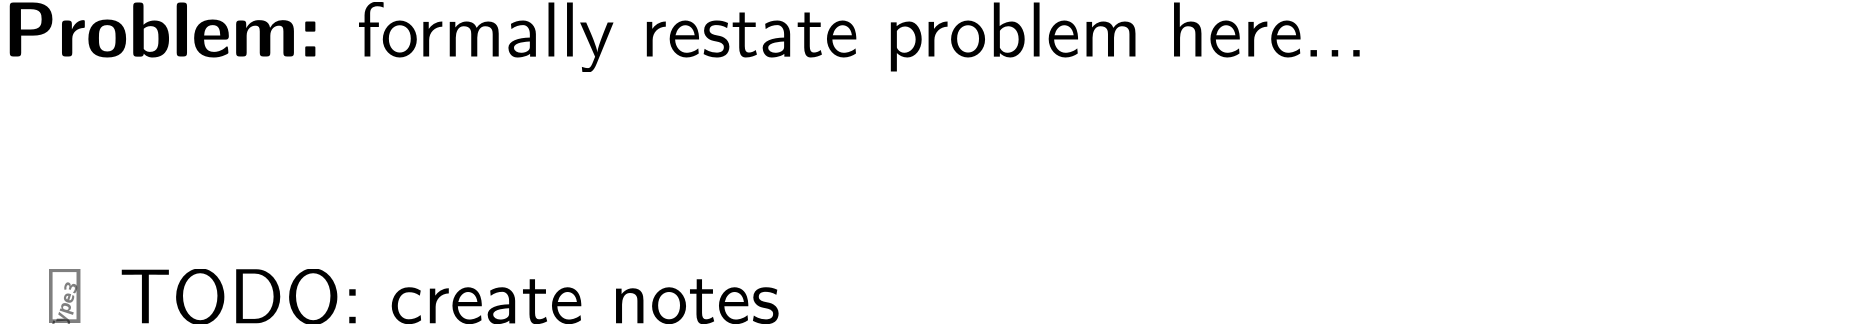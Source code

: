 <?xml version="1.0"?>
<!DOCTYPE ipe SYSTEM "ipe.dtd">
<ipe version="70212" creator="Ipe 7.2.07">
<info created="D:20190409094512" modified="D:20200416174856"/>
<preamble>\usepackage{amsmath,amssymb}</preamble>
<ipestyle name="presentation">
<symbol name="arrow/arc(spx)">
<path stroke="sym-stroke" fill="sym-stroke" pen="sym-pen">
0 0 m
-1 0.333 l
-1 -0.333 l
h
</path>
</symbol>
<symbol name="arrow/farc(spx)">
<path stroke="sym-stroke" fill="white" pen="sym-pen">
0 0 m
-1 0.333 l
-1 -0.333 l
h
</path>
</symbol>
<symbol name="mark/circle(sx)" transformations="translations">
<path fill="sym-stroke">
0.6 0 0 0.6 0 0 e
0.4 0 0 0.4 0 0 e
</path>
</symbol>
<symbol name="mark/disk(sx)" transformations="translations">
<path fill="sym-stroke">
0.6 0 0 0.6 0 0 e
</path>
</symbol>
<symbol name="mark/fdisk(sfx)" transformations="translations">
<group>
<path fill="sym-fill">
0.5 0 0 0.5 0 0 e
</path>
<path fill="sym-stroke" fillrule="eofill">
0.6 0 0 0.6 0 0 e
0.4 0 0 0.4 0 0 e
</path>
</group>
</symbol>
<symbol name="mark/box(sx)" transformations="translations">
<path fill="sym-stroke" fillrule="eofill">
-0.6 -0.6 m
0.6 -0.6 l
0.6 0.6 l
-0.6 0.6 l
h
-0.4 -0.4 m
0.4 -0.4 l
0.4 0.4 l
-0.4 0.4 l
h
</path>
</symbol>
<symbol name="mark/square(sx)" transformations="translations">
<path fill="sym-stroke">
-0.6 -0.6 m
0.6 -0.6 l
0.6 0.6 l
-0.6 0.6 l
h
</path>
</symbol>
<symbol name="mark/fsquare(sfx)" transformations="translations">
<group>
<path fill="sym-fill">
-0.5 -0.5 m
0.5 -0.5 l
0.5 0.5 l
-0.5 0.5 l
h
</path>
<path fill="sym-stroke" fillrule="eofill">
-0.6 -0.6 m
0.6 -0.6 l
0.6 0.6 l
-0.6 0.6 l
h
-0.4 -0.4 m
0.4 -0.4 l
0.4 0.4 l
-0.4 0.4 l
h
</path>
</group>
</symbol>
<symbol name="mark/cross(sx)" transformations="translations">
<group>
<path fill="sym-stroke">
-0.43 -0.57 m
0.57 0.43 l
0.43 0.57 l
-0.57 -0.43 l
h
</path>
<path fill="sym-stroke">
-0.43 0.57 m
0.57 -0.43 l
0.43 -0.57 l
-0.57 0.43 l
h
</path>
</group>
</symbol>
<symbol name="arrow/fnormal(spx)">
<path stroke="sym-stroke" fill="white" pen="sym-pen">
0 0 m
-1 0.333 l
-1 -0.333 l
h
</path>
</symbol>
<symbol name="arrow/pointed(spx)">
<path stroke="sym-stroke" fill="sym-stroke" pen="sym-pen">
0 0 m
-1 0.333 l
-0.8 0 l
-1 -0.333 l
h
</path>
</symbol>
<symbol name="arrow/fpointed(spx)">
<path stroke="sym-stroke" fill="white" pen="sym-pen">
0 0 m
-1 0.333 l
-0.8 0 l
-1 -0.333 l
h
</path>
</symbol>
<symbol name="arrow/linear(spx)">
<path stroke="sym-stroke" pen="sym-pen">
-1 0.333 m
0 0 l
-1 -0.333 l
</path>
</symbol>
<symbol name="arrow/fdouble(spx)">
<path stroke="sym-stroke" fill="white" pen="sym-pen">
0 0 m
-1 0.333 l
-1 -0.333 l
h
-1 0 m
-2 0.333 l
-2 -0.333 l
h
</path>
</symbol>
<symbol name="arrow/double(spx)">
<path stroke="sym-stroke" fill="sym-stroke" pen="sym-pen">
0 0 m
-1 0.333 l
-1 -0.333 l
h
-1 0 m
-2 0.333 l
-2 -0.333 l
h
</path>
</symbol>
<pen name="normal" value="1.2"/>
<pen name="heavier" value="2.4"/>
<pen name="fat" value="3.6"/>
<pen name="ultrafat" value="6"/>
<symbolsize name="normal" value="9"/>
<symbolsize name="large" value="15"/>
<symbolsize name="small" value="6"/>
<symbolsize name="tiny" value="3.3"/>
<arrowsize name="normal" value="15"/>
<arrowsize name="large" value="20"/>
<arrowsize name="small" value="10"/>
<arrowsize name="tiny" value="6"/>
<color name="red" value="1 0 0"/>
<color name="green" value="0 1 0"/>
<color name="blue" value="0 0 1"/>
<color name="yellow" value="1 1 0"/>
<color name="orange" value="1 0.647 0"/>
<color name="gold" value="1 0.843 0"/>
<color name="purple" value="0.627 0.125 0.941"/>
<color name="gray" value="0.745"/>
<color name="brown" value="0.647 0.165 0.165"/>
<color name="navy" value="0 0 0.502"/>
<color name="pink" value="1 0.753 0.796"/>
<color name="seagreen" value="0.18 0.545 0.341"/>
<color name="turquoise" value="0.251 0.878 0.816"/>
<color name="violet" value="0.933 0.51 0.933"/>
<color name="darkblue" value="0 0 0.545"/>
<color name="darkcyan" value="0 0.545 0.545"/>
<color name="darkgray" value="0.663"/>
<color name="darkgreen" value="0 0.392 0"/>
<color name="darkmagenta" value="0.545 0 0.545"/>
<color name="darkorange" value="1 0.549 0"/>
<color name="darkred" value="0.545 0 0"/>
<color name="lightblue" value="0.678 0.847 0.902"/>
<color name="lightcyan" value="0.878 1 1"/>
<color name="lightgray" value="0.827"/>
<color name="lightgreen" value="0.565 0.933 0.565"/>
<color name="lightyellow" value="1 1 0.878"/>
<color name="title" value="0.4 0 0.4"/>
<dashstyle name="dashed" value="[4] 0"/>
<dashstyle name="dotted" value="[1 3] 0"/>
<dashstyle name="dash dotted" value="[4 2 1 2] 0"/>
<dashstyle name="dash dot dotted" value="[4 2 1 2 1 2] 0"/>
<textsize name="normal" value="\normalsize"/>
<textsize name="large" value="\large"/>
<textsize name="small" value="\normalsize"/>
<textsize name="huge" value="\LARGE"/>
<textstretch name="normal" value="2.8"/>
<textstretch name="large" value="2.8"/>
<textstretch name="small" value="2.4"/>
<textstretch name="huge" value="2.8"/>
<textstyle name="normal" begin="\begin{flushleft}" end="\end{flushleft}"/>
<textstyle name="center" begin="\begin{center}" end="\end{center}"/>
<textstyle name="itemize" begin="\begin{flushleft}\begin{itemize}" end="\end{itemize}\end{flushleft}"/>
<textstyle name="item" begin="\begin{flushleft}\begin{itemize}\item{}" end="\end{itemize}\end{flushleft}"/>
<gridsize name="16 pts (~6 mm)" value="16"/>
<gridsize name="32 pts (~12 mm)" value="32"/>
<gridsize name="8 pts (~3.5 mm)" value="8"/>
<gridsize name="4 pts (~1.75 mm)" value="8"/>
<anglesize name="90 deg" value="90"/>
<anglesize name="60 deg" value="60"/>
<anglesize name="45 deg" value="45"/>
<anglesize name="30 deg" value="30"/>
<anglesize name="22.5 deg" value="22.5"/>
<preamble>
\renewcommand\rmdefault{cmss}
\makeatletter
\leftmargini 1.5em
\leftmargin \leftmargini
\leftmarginii  1.2em
\leftmarginiii 1em
\def\@listI{\leftmargin\leftmargini
            \parsep \z@
	    \partopsep 3pt
	    \topsep \z@
            \itemsep \z@}
\@listI
\def\@listii {\leftmargin\leftmarginii
              \labelwidth\leftmarginii
              \advance\labelwidth-\labelsep
              \topsep    \z@
              \parsep    \z@
              \itemsep   \parsep}
\def\@listiii{\leftmargin\leftmarginiii
              \labelwidth\leftmarginiii
              \advance\labelwidth-\labelsep
              \topsep    \z@
              \parsep    \z@
              \partopsep \z@
              \itemsep   \topsep}
\makeatother
</preamble>
<layout paper="800 600" origin="32 0" frame="736 528" skip="32" crop="no"/>
<titlestyle pos="368 554" size="large" color="title"  halign="center" valign="baseline"/>
<tiling name="falling" angle="-60" step="12" width="3"/>
<tiling name="rising" angle="30" step="12" width="3"/>
</ipestyle>
<ipestyle name="HPI-colors">
<color name="HPIred" value="0.694 0.024 0.227"/>
<color name="HPIorange" value="0.867 0.38 0.031"/>
<color name="HPIyellow" value="0.965 0.659 0"/>
<color name="HPIyellow70" value="0.984 0.761 0.369"/>
<color name="HPIyellow50" value="1 0.863 0.529"/>
<color name="HPIyellow20" value="1 0.937 0.682"/>
<color name="HPIblue" value="0 0.478 0.62"/>
<color name="HPIblue70" value="0.31 0.635 0.722"/>
<color name="HPIblue50" value="0.624 0.784 0.835"/>
<color name="HPIblue20" value="0.843 0.906 0.929"/>
<color name="HPIgray" value="0.353 0.376 0.396"/>
<color name="HPIgray70" value="0.525 0.553 0.569"/>
<color name="HPIgray50" value="0.753 0.769 0.784"/>
<color name="HPIgray20" value="0.875 0.886 0.894"/>
<color name="HPIred70" value="0.784 0.314 0.455"/>
<color name="HPIred50" value="0.878 0.608 0.69"/>
<color name="HPIred20" value="0.937 0.804 0.843"/>
<color name="MyHPIgreen" value="0 0.698 0.2"/>
<color name="MyHPIgreen70" value="0.298 0.788 0.435"/>
<color name="MyHPIgreen50" value="0.6 0.878 0.678"/>
<color name="MyHPIgreen20" value="0.8 0.937 0.839"/>
<opacity name="10%" value="0.1"/>
<opacity name="30%" value="0.3"/>
<opacity name="50%" value="0.5"/>
<opacity name="20%" value="0.2"/>
<opacity name="40%" value="0.4"/>
<opacity name="60%" value="0.6"/>
<opacity name="HPI (70%)" value="0.7"/>
<opacity name="80%" value="0.8"/>
<opacity name="90%" value="0.9"/>
</ipestyle>
<ipestyle name="decorations">
<symbol name="decoration/simple-box-small">
<path stroke="black" fill="lightgray">
96 96 m
304 96 l
304 204 l
96 204 l
h
</path>
</symbol>
<symbol name="decoration/simple-box-large">
<path stroke="black" fill="lightgray">
92 208 m
92 92 l
308 92 l
308 208 l
h
</path>
</symbol>
<symbol name="decoration/rounded-box-small">
<path stroke="black" fill="lightblue">
100 204 m
4 0 0 4 100 200 96 200 a
96 100 l
4 0 0 4 100 100 100 96 a
300 96 l
4 0 0 4 300 100 304 100 a
304 200 l
4 0 0 4 300 200 300 204 a
h
</path>
</symbol>
<symbol name="decoration/rounded-box-large">
<path stroke="black" fill="lightgray">
96 208 m
4 0 0 4 96 204 92 204 a
92 96 l
4 0 0 4 96 96 96 92 a
304 92 l
4 0 0 4 304 96 308 96 a
308 204 l
4 0 0 4 304 204 304 208 a
h
</path>
</symbol>
<symbol name="decoration/tabbed">
<path stroke="black" fill="lightgray">
96 204 m
96 96 l
304 96 l
304 204 l
108 204 l
107 207
106 208
105 208
99 208
98 208
97 207
96 204 s
h
</path>
</symbol>
<symbol name="decoration/3d-box">
<group>
<path stroke="black" fill="lightgray">
98 206 m
96 204 l
96 96 l
304 96 l
306 98 l
306 206 l
h
</path>
<path stroke="black">
96 204 m
304 204 l
304 96 l
</path>
<path stroke="black">
304 204 m
306 206 l
</path>
</group>
</symbol>
<symbol name="decoration/comic">
<path stroke="black" fill="white">
110 96 m
106 96
96 96
96 106
96 194
96 204
106 204
294 204
304 204
304 194
304 106
304 96
294 96
118 96 s
116 92
106 88 s
110 92
110 96 s
h
</path>
</symbol>
</ipestyle>
<page title="Maze">
<layer name="alpha"/>
<view layers="alpha" active="alpha"/>
<text layer="alpha" matrix="1 0 0 1 0 -96" transformations="translations" pos="32 496" stroke="black" type="minipage" width="670" valign="top" style="item">TODO: create notes</text>
<text transformations="translations" pos="32 496" stroke="black" type="minipage" width="670" valign="top">\textbf{Problem:} formally restate problem here...</text>
</page>
</ipe>